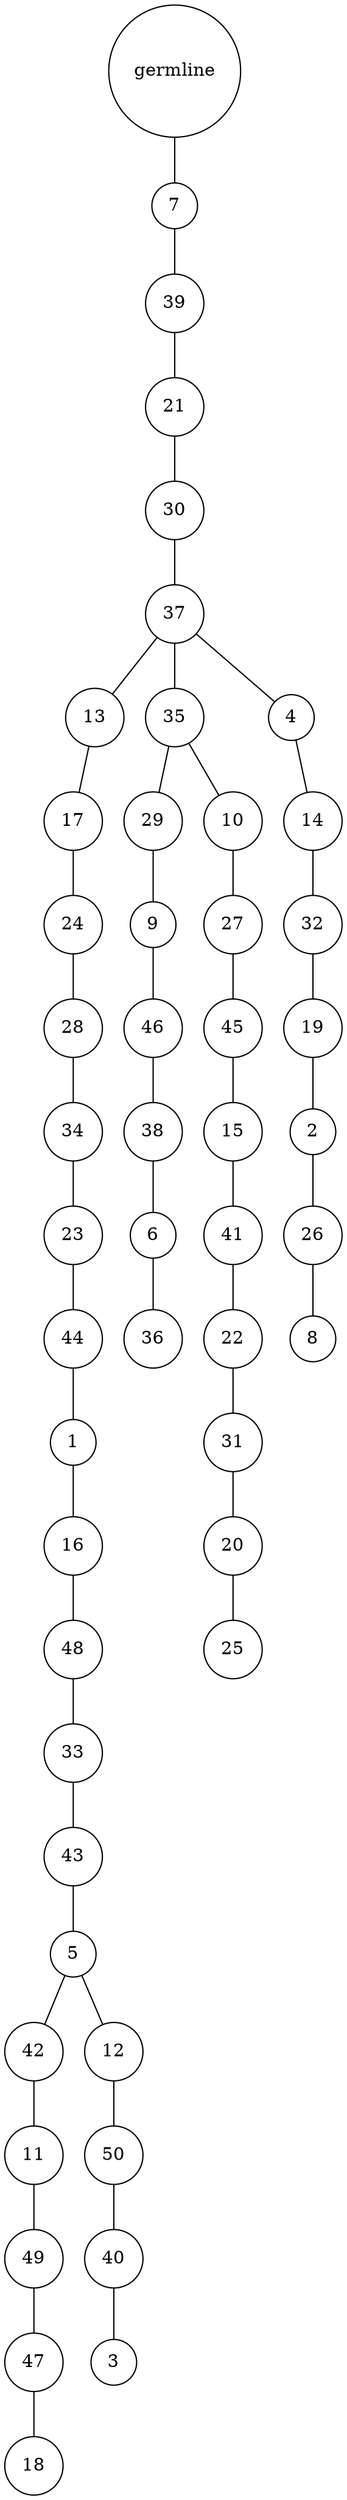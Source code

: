 graph {
	rankdir=UD;
	splines=line;
	node [shape=circle]
	"0x7f6c30b84be0" [label="germline"];
	"0x7f6c30b84c10" [label="7"];
	"0x7f6c30b84be0" -- "0x7f6c30b84c10" ;
	"0x7f6c30b84c40" [label="39"];
	"0x7f6c30b84c10" -- "0x7f6c30b84c40" ;
	"0x7f6c30b84c70" [label="21"];
	"0x7f6c30b84c40" -- "0x7f6c30b84c70" ;
	"0x7f6c30b84ca0" [label="30"];
	"0x7f6c30b84c70" -- "0x7f6c30b84ca0" ;
	"0x7f6c30b84cd0" [label="37"];
	"0x7f6c30b84ca0" -- "0x7f6c30b84cd0" ;
	"0x7f6c30b84d00" [label="13"];
	"0x7f6c30b84cd0" -- "0x7f6c30b84d00" ;
	"0x7f6c30b84d30" [label="17"];
	"0x7f6c30b84d00" -- "0x7f6c30b84d30" ;
	"0x7f6c30b84d60" [label="24"];
	"0x7f6c30b84d30" -- "0x7f6c30b84d60" ;
	"0x7f6c30b84d90" [label="28"];
	"0x7f6c30b84d60" -- "0x7f6c30b84d90" ;
	"0x7f6c30b84dc0" [label="34"];
	"0x7f6c30b84d90" -- "0x7f6c30b84dc0" ;
	"0x7f6c30b84df0" [label="23"];
	"0x7f6c30b84dc0" -- "0x7f6c30b84df0" ;
	"0x7f6c30b84e20" [label="44"];
	"0x7f6c30b84df0" -- "0x7f6c30b84e20" ;
	"0x7f6c30b84e50" [label="1"];
	"0x7f6c30b84e20" -- "0x7f6c30b84e50" ;
	"0x7f6c30b84e80" [label="16"];
	"0x7f6c30b84e50" -- "0x7f6c30b84e80" ;
	"0x7f6c30b84eb0" [label="48"];
	"0x7f6c30b84e80" -- "0x7f6c30b84eb0" ;
	"0x7f6c30b84ee0" [label="33"];
	"0x7f6c30b84eb0" -- "0x7f6c30b84ee0" ;
	"0x7f6c30b84f10" [label="43"];
	"0x7f6c30b84ee0" -- "0x7f6c30b84f10" ;
	"0x7f6c30b84f40" [label="5"];
	"0x7f6c30b84f10" -- "0x7f6c30b84f40" ;
	"0x7f6c30b84f70" [label="42"];
	"0x7f6c30b84f40" -- "0x7f6c30b84f70" ;
	"0x7f6c30b84fa0" [label="11"];
	"0x7f6c30b84f70" -- "0x7f6c30b84fa0" ;
	"0x7f6c30b84fd0" [label="49"];
	"0x7f6c30b84fa0" -- "0x7f6c30b84fd0" ;
	"0x7f6c30b0f040" [label="47"];
	"0x7f6c30b84fd0" -- "0x7f6c30b0f040" ;
	"0x7f6c30b0f070" [label="18"];
	"0x7f6c30b0f040" -- "0x7f6c30b0f070" ;
	"0x7f6c30b0f0a0" [label="12"];
	"0x7f6c30b84f40" -- "0x7f6c30b0f0a0" ;
	"0x7f6c30b0f0d0" [label="50"];
	"0x7f6c30b0f0a0" -- "0x7f6c30b0f0d0" ;
	"0x7f6c30b0f100" [label="40"];
	"0x7f6c30b0f0d0" -- "0x7f6c30b0f100" ;
	"0x7f6c30b0f130" [label="3"];
	"0x7f6c30b0f100" -- "0x7f6c30b0f130" ;
	"0x7f6c30b0f160" [label="35"];
	"0x7f6c30b84cd0" -- "0x7f6c30b0f160" ;
	"0x7f6c30b0f190" [label="29"];
	"0x7f6c30b0f160" -- "0x7f6c30b0f190" ;
	"0x7f6c30b0f1c0" [label="9"];
	"0x7f6c30b0f190" -- "0x7f6c30b0f1c0" ;
	"0x7f6c30b0f1f0" [label="46"];
	"0x7f6c30b0f1c0" -- "0x7f6c30b0f1f0" ;
	"0x7f6c30b0f220" [label="38"];
	"0x7f6c30b0f1f0" -- "0x7f6c30b0f220" ;
	"0x7f6c30b0f250" [label="6"];
	"0x7f6c30b0f220" -- "0x7f6c30b0f250" ;
	"0x7f6c30b0f280" [label="36"];
	"0x7f6c30b0f250" -- "0x7f6c30b0f280" ;
	"0x7f6c30b0f2b0" [label="10"];
	"0x7f6c30b0f160" -- "0x7f6c30b0f2b0" ;
	"0x7f6c30b0f2e0" [label="27"];
	"0x7f6c30b0f2b0" -- "0x7f6c30b0f2e0" ;
	"0x7f6c30b0f310" [label="45"];
	"0x7f6c30b0f2e0" -- "0x7f6c30b0f310" ;
	"0x7f6c30b0f340" [label="15"];
	"0x7f6c30b0f310" -- "0x7f6c30b0f340" ;
	"0x7f6c30b0f370" [label="41"];
	"0x7f6c30b0f340" -- "0x7f6c30b0f370" ;
	"0x7f6c30b0f3a0" [label="22"];
	"0x7f6c30b0f370" -- "0x7f6c30b0f3a0" ;
	"0x7f6c30b0f3d0" [label="31"];
	"0x7f6c30b0f3a0" -- "0x7f6c30b0f3d0" ;
	"0x7f6c30b0f400" [label="20"];
	"0x7f6c30b0f3d0" -- "0x7f6c30b0f400" ;
	"0x7f6c30b0f430" [label="25"];
	"0x7f6c30b0f400" -- "0x7f6c30b0f430" ;
	"0x7f6c30b0f460" [label="4"];
	"0x7f6c30b84cd0" -- "0x7f6c30b0f460" ;
	"0x7f6c30b0f490" [label="14"];
	"0x7f6c30b0f460" -- "0x7f6c30b0f490" ;
	"0x7f6c30b0f4c0" [label="32"];
	"0x7f6c30b0f490" -- "0x7f6c30b0f4c0" ;
	"0x7f6c30b0f4f0" [label="19"];
	"0x7f6c30b0f4c0" -- "0x7f6c30b0f4f0" ;
	"0x7f6c30b0f520" [label="2"];
	"0x7f6c30b0f4f0" -- "0x7f6c30b0f520" ;
	"0x7f6c30b0f550" [label="26"];
	"0x7f6c30b0f520" -- "0x7f6c30b0f550" ;
	"0x7f6c30b0f580" [label="8"];
	"0x7f6c30b0f550" -- "0x7f6c30b0f580" ;
}
